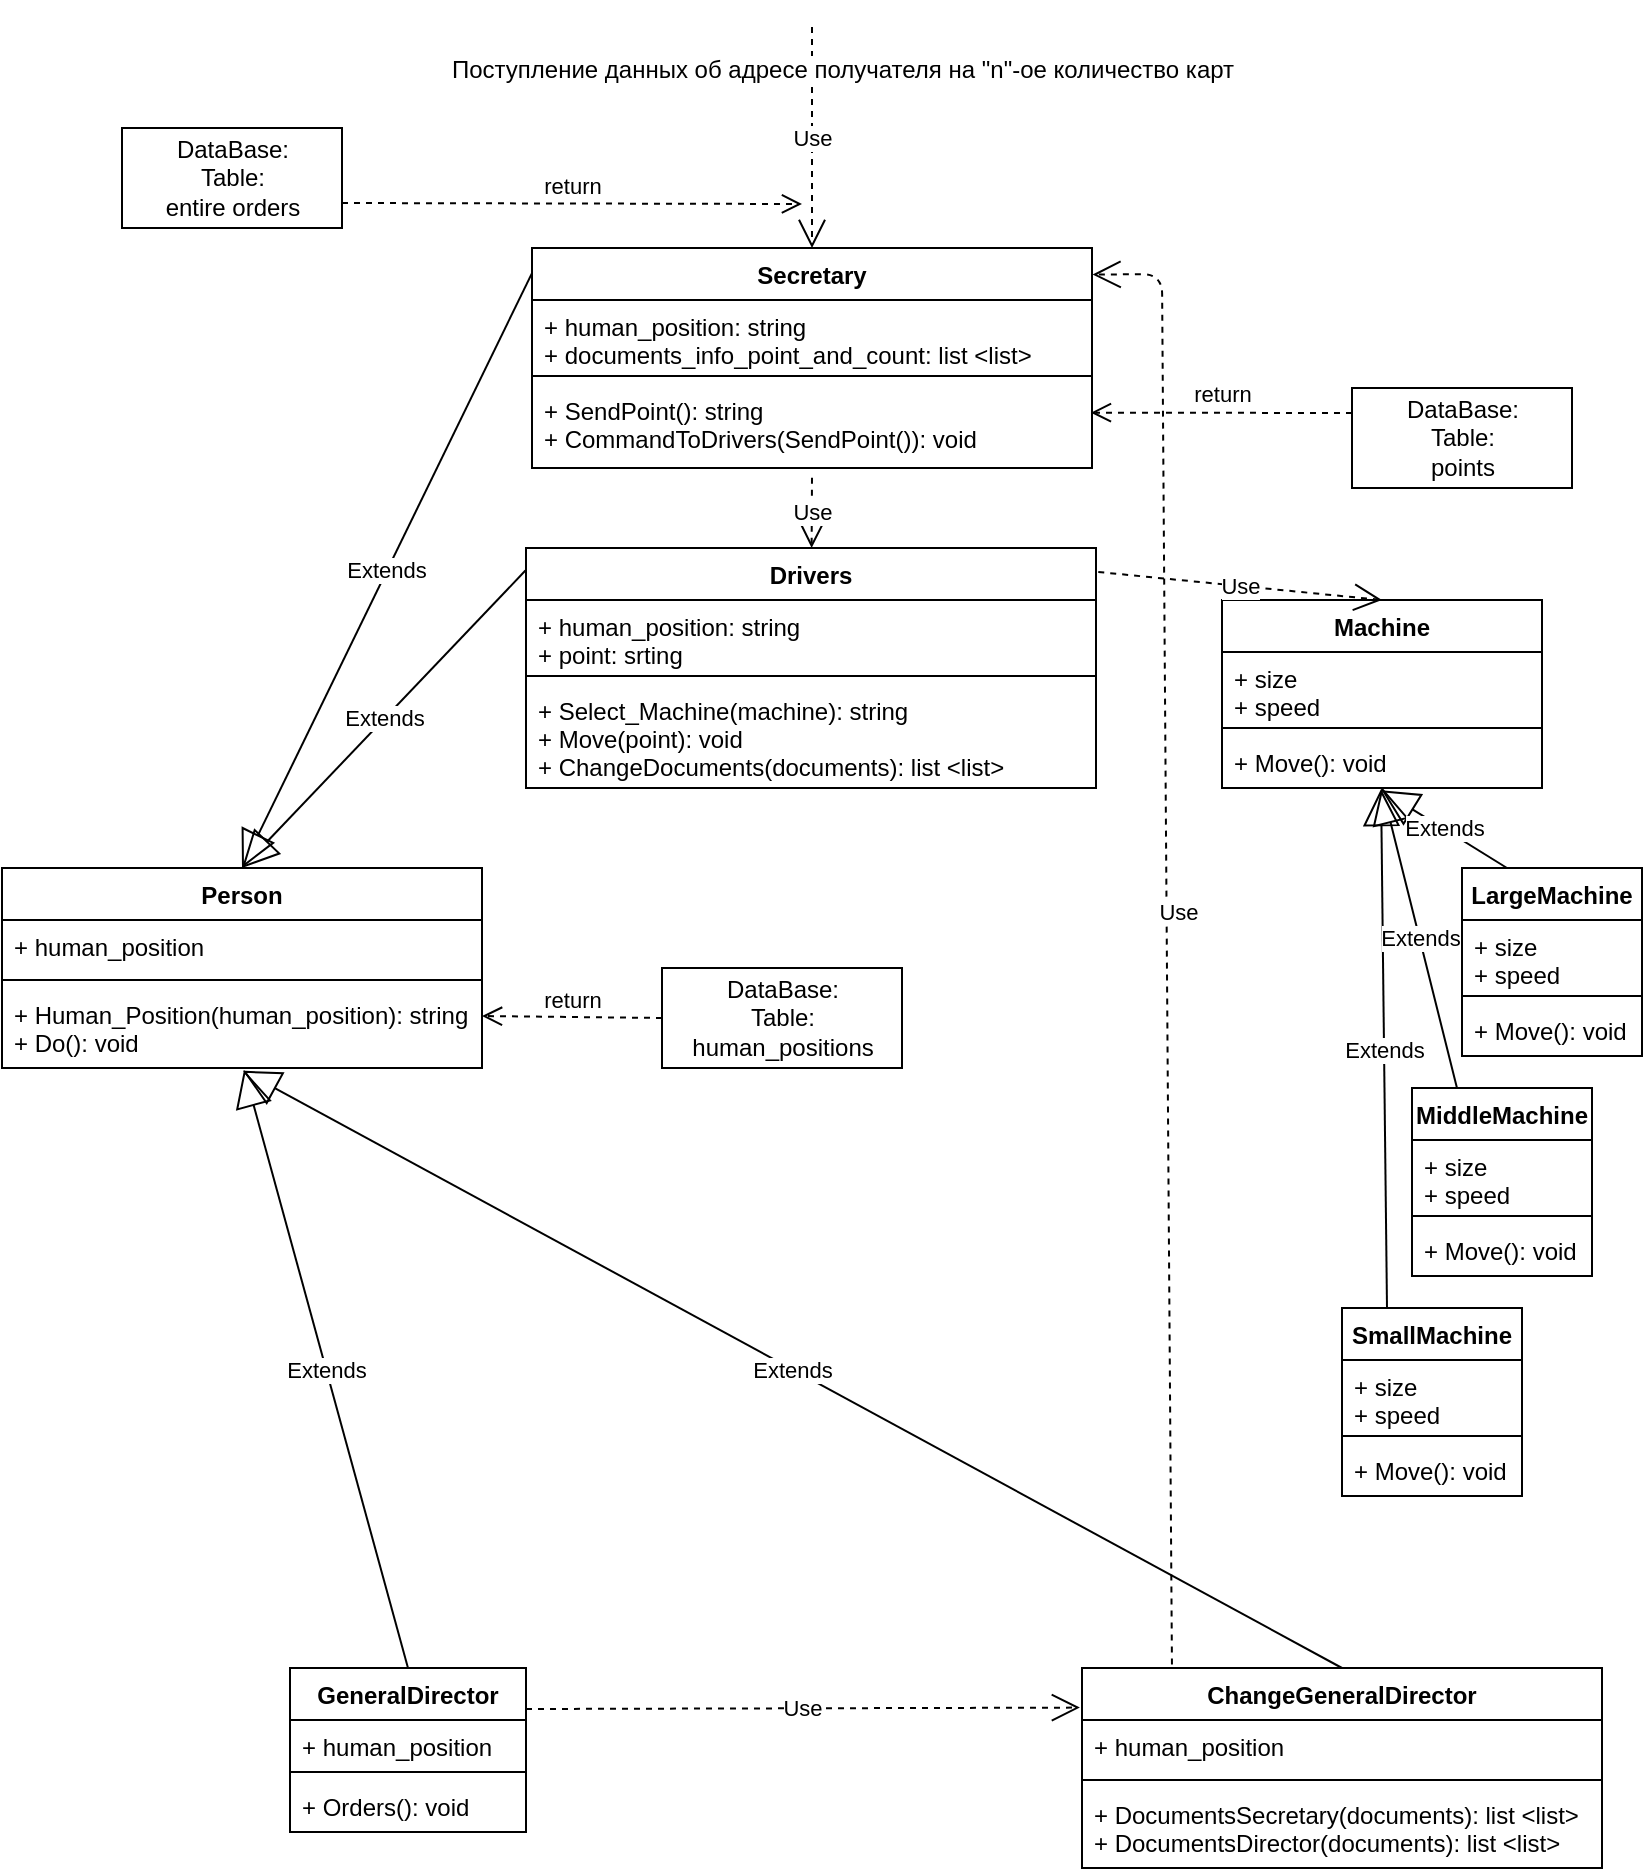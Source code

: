 <mxfile version="12.3.6" type="device" pages="1"><diagram name="Page-1" id="c4acf3e9-155e-7222-9cf6-157b1a14988f"><mxGraphModel dx="1274" dy="933" grid="1" gridSize="10" guides="1" tooltips="1" connect="1" arrows="1" fold="1" page="1" pageScale="1" pageWidth="850" pageHeight="1100" background="#ffffff" math="0" shadow="0"><root><mxCell id="0"/><mxCell id="1" parent="0"/><mxCell id="i5av3oTTm_2UalhIazuj-1" value="Secretary" style="swimlane;fontStyle=1;align=center;verticalAlign=top;childLayout=stackLayout;horizontal=1;startSize=26;horizontalStack=0;resizeParent=1;resizeParentMax=0;resizeLast=0;collapsible=1;marginBottom=0;" vertex="1" parent="1"><mxGeometry x="285" y="130" width="280" height="110" as="geometry"/></mxCell><mxCell id="i5av3oTTm_2UalhIazuj-2" value="+ human_position: string&#10;+ documents_info_point_and_count: list &lt;list&gt;" style="text;strokeColor=none;fillColor=none;align=left;verticalAlign=top;spacingLeft=4;spacingRight=4;overflow=hidden;rotatable=0;points=[[0,0.5],[1,0.5]];portConstraint=eastwest;" vertex="1" parent="i5av3oTTm_2UalhIazuj-1"><mxGeometry y="26" width="280" height="34" as="geometry"/></mxCell><mxCell id="i5av3oTTm_2UalhIazuj-3" value="" style="line;strokeWidth=1;fillColor=none;align=left;verticalAlign=middle;spacingTop=-1;spacingLeft=3;spacingRight=3;rotatable=0;labelPosition=right;points=[];portConstraint=eastwest;" vertex="1" parent="i5av3oTTm_2UalhIazuj-1"><mxGeometry y="60" width="280" height="8" as="geometry"/></mxCell><mxCell id="i5av3oTTm_2UalhIazuj-4" value="+ SendPoint(): string&#10;+ CommandToDrivers(SendPoint()): void" style="text;strokeColor=none;fillColor=none;align=left;verticalAlign=top;spacingLeft=4;spacingRight=4;overflow=hidden;rotatable=0;points=[[0,0.5],[1,0.5]];portConstraint=eastwest;" vertex="1" parent="i5av3oTTm_2UalhIazuj-1"><mxGeometry y="68" width="280" height="42" as="geometry"/></mxCell><mxCell id="i5av3oTTm_2UalhIazuj-5" value="Drivers" style="swimlane;fontStyle=1;align=center;verticalAlign=top;childLayout=stackLayout;horizontal=1;startSize=26;horizontalStack=0;resizeParent=1;resizeParentMax=0;resizeLast=0;collapsible=1;marginBottom=0;" vertex="1" parent="1"><mxGeometry x="282" y="280" width="285" height="120" as="geometry"/></mxCell><mxCell id="i5av3oTTm_2UalhIazuj-6" value="+ human_position: string&#10;+ point: srting" style="text;strokeColor=none;fillColor=none;align=left;verticalAlign=top;spacingLeft=4;spacingRight=4;overflow=hidden;rotatable=0;points=[[0,0.5],[1,0.5]];portConstraint=eastwest;" vertex="1" parent="i5av3oTTm_2UalhIazuj-5"><mxGeometry y="26" width="285" height="34" as="geometry"/></mxCell><mxCell id="i5av3oTTm_2UalhIazuj-7" value="" style="line;strokeWidth=1;fillColor=none;align=left;verticalAlign=middle;spacingTop=-1;spacingLeft=3;spacingRight=3;rotatable=0;labelPosition=right;points=[];portConstraint=eastwest;" vertex="1" parent="i5av3oTTm_2UalhIazuj-5"><mxGeometry y="60" width="285" height="8" as="geometry"/></mxCell><mxCell id="i5av3oTTm_2UalhIazuj-8" value="+ Select_Machine(machine): string&#10;+ Move(point): void&#10;+ ChangeDocuments(documents): list &lt;list&gt;&#10;" style="text;strokeColor=none;fillColor=none;align=left;verticalAlign=top;spacingLeft=4;spacingRight=4;overflow=hidden;rotatable=0;points=[[0,0.5],[1,0.5]];portConstraint=eastwest;" vertex="1" parent="i5av3oTTm_2UalhIazuj-5"><mxGeometry y="68" width="285" height="52" as="geometry"/></mxCell><mxCell id="i5av3oTTm_2UalhIazuj-9" value="Use" style="endArrow=open;endSize=12;dashed=1;html=1;exitX=0.5;exitY=1.115;exitDx=0;exitDy=0;exitPerimeter=0;" edge="1" parent="1" source="i5av3oTTm_2UalhIazuj-4" target="i5av3oTTm_2UalhIazuj-5"><mxGeometry width="160" relative="1" as="geometry"><mxPoint x="395" y="261.5" as="sourcePoint"/><mxPoint x="555" y="261.5" as="targetPoint"/></mxGeometry></mxCell><mxCell id="i5av3oTTm_2UalhIazuj-10" value="DataBase:&lt;br&gt;Table:&lt;br&gt;points" style="html=1;" vertex="1" parent="1"><mxGeometry x="695" y="200" width="110" height="50" as="geometry"/></mxCell><mxCell id="i5av3oTTm_2UalhIazuj-13" value="return" style="html=1;verticalAlign=bottom;endArrow=open;dashed=1;endSize=8;entryX=0.998;entryY=0.341;entryDx=0;entryDy=0;entryPerimeter=0;exitX=0;exitY=0.25;exitDx=0;exitDy=0;" edge="1" parent="1" source="i5av3oTTm_2UalhIazuj-10" target="i5av3oTTm_2UalhIazuj-4"><mxGeometry relative="1" as="geometry"><mxPoint x="660" y="214.5" as="sourcePoint"/><mxPoint x="580" y="214.5" as="targetPoint"/></mxGeometry></mxCell><mxCell id="i5av3oTTm_2UalhIazuj-17" value="Use" style="endArrow=open;endSize=12;dashed=1;html=1;entryX=0.5;entryY=0;entryDx=0;entryDy=0;" edge="1" parent="1" target="i5av3oTTm_2UalhIazuj-1"><mxGeometry width="160" relative="1" as="geometry"><mxPoint x="425" y="19.5" as="sourcePoint"/><mxPoint x="585" y="19.5" as="targetPoint"/></mxGeometry></mxCell><mxCell id="i5av3oTTm_2UalhIazuj-18" value="Поступление данных об адресе получателя на &quot;n&quot;-ое количество карт" style="text;html=1;align=center;verticalAlign=middle;resizable=0;points=[];;labelBackgroundColor=#ffffff;" vertex="1" connectable="0" parent="i5av3oTTm_2UalhIazuj-17"><mxGeometry x="-0.394" relative="1" as="geometry"><mxPoint x="15" y="-12.5" as="offset"/></mxGeometry></mxCell><mxCell id="i5av3oTTm_2UalhIazuj-19" value="DataBase:&lt;br&gt;Table:&lt;br&gt;human_positions" style="html=1;" vertex="1" parent="1"><mxGeometry x="350" y="490" width="120" height="50" as="geometry"/></mxCell><mxCell id="i5av3oTTm_2UalhIazuj-24" value="Machine" style="swimlane;fontStyle=1;align=center;verticalAlign=top;childLayout=stackLayout;horizontal=1;startSize=26;horizontalStack=0;resizeParent=1;resizeParentMax=0;resizeLast=0;collapsible=1;marginBottom=0;" vertex="1" parent="1"><mxGeometry x="630" y="306" width="160" height="94" as="geometry"/></mxCell><mxCell id="i5av3oTTm_2UalhIazuj-25" value="+ size&#10;+ speed" style="text;strokeColor=none;fillColor=none;align=left;verticalAlign=top;spacingLeft=4;spacingRight=4;overflow=hidden;rotatable=0;points=[[0,0.5],[1,0.5]];portConstraint=eastwest;" vertex="1" parent="i5av3oTTm_2UalhIazuj-24"><mxGeometry y="26" width="160" height="34" as="geometry"/></mxCell><mxCell id="i5av3oTTm_2UalhIazuj-26" value="" style="line;strokeWidth=1;fillColor=none;align=left;verticalAlign=middle;spacingTop=-1;spacingLeft=3;spacingRight=3;rotatable=0;labelPosition=right;points=[];portConstraint=eastwest;" vertex="1" parent="i5av3oTTm_2UalhIazuj-24"><mxGeometry y="60" width="160" height="8" as="geometry"/></mxCell><mxCell id="i5av3oTTm_2UalhIazuj-27" value="+ Move(): void" style="text;strokeColor=none;fillColor=none;align=left;verticalAlign=top;spacingLeft=4;spacingRight=4;overflow=hidden;rotatable=0;points=[[0,0.5],[1,0.5]];portConstraint=eastwest;" vertex="1" parent="i5av3oTTm_2UalhIazuj-24"><mxGeometry y="68" width="160" height="26" as="geometry"/></mxCell><mxCell id="i5av3oTTm_2UalhIazuj-30" value="MiddleMachine" style="swimlane;fontStyle=1;align=center;verticalAlign=top;childLayout=stackLayout;horizontal=1;startSize=26;horizontalStack=0;resizeParent=1;resizeParentMax=0;resizeLast=0;collapsible=1;marginBottom=0;" vertex="1" parent="1"><mxGeometry x="725" y="550" width="90" height="94" as="geometry"/></mxCell><mxCell id="i5av3oTTm_2UalhIazuj-31" value="+ size&#10;+ speed" style="text;strokeColor=none;fillColor=none;align=left;verticalAlign=top;spacingLeft=4;spacingRight=4;overflow=hidden;rotatable=0;points=[[0,0.5],[1,0.5]];portConstraint=eastwest;" vertex="1" parent="i5av3oTTm_2UalhIazuj-30"><mxGeometry y="26" width="90" height="34" as="geometry"/></mxCell><mxCell id="i5av3oTTm_2UalhIazuj-32" value="" style="line;strokeWidth=1;fillColor=none;align=left;verticalAlign=middle;spacingTop=-1;spacingLeft=3;spacingRight=3;rotatable=0;labelPosition=right;points=[];portConstraint=eastwest;" vertex="1" parent="i5av3oTTm_2UalhIazuj-30"><mxGeometry y="60" width="90" height="8" as="geometry"/></mxCell><mxCell id="i5av3oTTm_2UalhIazuj-33" value="+ Move(): void" style="text;strokeColor=none;fillColor=none;align=left;verticalAlign=top;spacingLeft=4;spacingRight=4;overflow=hidden;rotatable=0;points=[[0,0.5],[1,0.5]];portConstraint=eastwest;" vertex="1" parent="i5av3oTTm_2UalhIazuj-30"><mxGeometry y="68" width="90" height="26" as="geometry"/></mxCell><mxCell id="i5av3oTTm_2UalhIazuj-34" value="LargeMachine" style="swimlane;fontStyle=1;align=center;verticalAlign=top;childLayout=stackLayout;horizontal=1;startSize=26;horizontalStack=0;resizeParent=1;resizeParentMax=0;resizeLast=0;collapsible=1;marginBottom=0;" vertex="1" parent="1"><mxGeometry x="750" y="440" width="90" height="94" as="geometry"/></mxCell><mxCell id="i5av3oTTm_2UalhIazuj-35" value="+ size&#10;+ speed" style="text;strokeColor=none;fillColor=none;align=left;verticalAlign=top;spacingLeft=4;spacingRight=4;overflow=hidden;rotatable=0;points=[[0,0.5],[1,0.5]];portConstraint=eastwest;" vertex="1" parent="i5av3oTTm_2UalhIazuj-34"><mxGeometry y="26" width="90" height="34" as="geometry"/></mxCell><mxCell id="i5av3oTTm_2UalhIazuj-36" value="" style="line;strokeWidth=1;fillColor=none;align=left;verticalAlign=middle;spacingTop=-1;spacingLeft=3;spacingRight=3;rotatable=0;labelPosition=right;points=[];portConstraint=eastwest;" vertex="1" parent="i5av3oTTm_2UalhIazuj-34"><mxGeometry y="60" width="90" height="8" as="geometry"/></mxCell><mxCell id="i5av3oTTm_2UalhIazuj-37" value="+ Move(): void" style="text;strokeColor=none;fillColor=none;align=left;verticalAlign=top;spacingLeft=4;spacingRight=4;overflow=hidden;rotatable=0;points=[[0,0.5],[1,0.5]];portConstraint=eastwest;" vertex="1" parent="i5av3oTTm_2UalhIazuj-34"><mxGeometry y="68" width="90" height="26" as="geometry"/></mxCell><mxCell id="i5av3oTTm_2UalhIazuj-38" value="SmallMachine" style="swimlane;fontStyle=1;align=center;verticalAlign=top;childLayout=stackLayout;horizontal=1;startSize=26;horizontalStack=0;resizeParent=1;resizeParentMax=0;resizeLast=0;collapsible=1;marginBottom=0;" vertex="1" parent="1"><mxGeometry x="690" y="660" width="90" height="94" as="geometry"/></mxCell><mxCell id="i5av3oTTm_2UalhIazuj-39" value="+ size&#10;+ speed" style="text;strokeColor=none;fillColor=none;align=left;verticalAlign=top;spacingLeft=4;spacingRight=4;overflow=hidden;rotatable=0;points=[[0,0.5],[1,0.5]];portConstraint=eastwest;" vertex="1" parent="i5av3oTTm_2UalhIazuj-38"><mxGeometry y="26" width="90" height="34" as="geometry"/></mxCell><mxCell id="i5av3oTTm_2UalhIazuj-40" value="" style="line;strokeWidth=1;fillColor=none;align=left;verticalAlign=middle;spacingTop=-1;spacingLeft=3;spacingRight=3;rotatable=0;labelPosition=right;points=[];portConstraint=eastwest;" vertex="1" parent="i5av3oTTm_2UalhIazuj-38"><mxGeometry y="60" width="90" height="8" as="geometry"/></mxCell><mxCell id="i5av3oTTm_2UalhIazuj-41" value="+ Move(): void" style="text;strokeColor=none;fillColor=none;align=left;verticalAlign=top;spacingLeft=4;spacingRight=4;overflow=hidden;rotatable=0;points=[[0,0.5],[1,0.5]];portConstraint=eastwest;" vertex="1" parent="i5av3oTTm_2UalhIazuj-38"><mxGeometry y="68" width="90" height="26" as="geometry"/></mxCell><mxCell id="i5av3oTTm_2UalhIazuj-42" value="Extends" style="endArrow=block;endSize=16;endFill=0;html=1;exitX=0.25;exitY=0;exitDx=0;exitDy=0;entryX=0.497;entryY=1.021;entryDx=0;entryDy=0;entryPerimeter=0;" edge="1" parent="1" source="i5av3oTTm_2UalhIazuj-38" target="i5av3oTTm_2UalhIazuj-27"><mxGeometry width="160" relative="1" as="geometry"><mxPoint x="440" y="580" as="sourcePoint"/><mxPoint x="600" y="580" as="targetPoint"/></mxGeometry></mxCell><mxCell id="i5av3oTTm_2UalhIazuj-43" value="Extends" style="endArrow=block;endSize=16;endFill=0;html=1;exitX=0.25;exitY=0;exitDx=0;exitDy=0;entryX=0.499;entryY=0.979;entryDx=0;entryDy=0;entryPerimeter=0;" edge="1" parent="1" source="i5av3oTTm_2UalhIazuj-30" target="i5av3oTTm_2UalhIazuj-27"><mxGeometry width="160" relative="1" as="geometry"><mxPoint x="460" y="650" as="sourcePoint"/><mxPoint x="600" y="580" as="targetPoint"/></mxGeometry></mxCell><mxCell id="i5av3oTTm_2UalhIazuj-44" value="Extends" style="endArrow=block;endSize=16;endFill=0;html=1;exitX=0.25;exitY=0;exitDx=0;exitDy=0;entryX=0.499;entryY=1.043;entryDx=0;entryDy=0;entryPerimeter=0;" edge="1" parent="1" source="i5av3oTTm_2UalhIazuj-34" target="i5av3oTTm_2UalhIazuj-27"><mxGeometry width="160" relative="1" as="geometry"><mxPoint x="610" y="650" as="sourcePoint"/><mxPoint x="609.84" y="583.454" as="targetPoint"/></mxGeometry></mxCell><mxCell id="i5av3oTTm_2UalhIazuj-45" value="Use" style="endArrow=open;endSize=12;dashed=1;html=1;exitX=1.004;exitY=0.1;exitDx=0;exitDy=0;exitPerimeter=0;entryX=0.5;entryY=0;entryDx=0;entryDy=0;" edge="1" parent="1" source="i5av3oTTm_2UalhIazuj-5" target="i5av3oTTm_2UalhIazuj-24"><mxGeometry width="160" relative="1" as="geometry"><mxPoint x="330" y="470" as="sourcePoint"/><mxPoint x="490" y="470" as="targetPoint"/></mxGeometry></mxCell><mxCell id="i5av3oTTm_2UalhIazuj-46" value="Person" style="swimlane;fontStyle=1;align=center;verticalAlign=top;childLayout=stackLayout;horizontal=1;startSize=26;horizontalStack=0;resizeParent=1;resizeParentMax=0;resizeLast=0;collapsible=1;marginBottom=0;" vertex="1" parent="1"><mxGeometry x="20" y="440" width="240" height="100" as="geometry"/></mxCell><mxCell id="i5av3oTTm_2UalhIazuj-47" value="+ human_position" style="text;strokeColor=none;fillColor=none;align=left;verticalAlign=top;spacingLeft=4;spacingRight=4;overflow=hidden;rotatable=0;points=[[0,0.5],[1,0.5]];portConstraint=eastwest;" vertex="1" parent="i5av3oTTm_2UalhIazuj-46"><mxGeometry y="26" width="240" height="26" as="geometry"/></mxCell><mxCell id="i5av3oTTm_2UalhIazuj-48" value="" style="line;strokeWidth=1;fillColor=none;align=left;verticalAlign=middle;spacingTop=-1;spacingLeft=3;spacingRight=3;rotatable=0;labelPosition=right;points=[];portConstraint=eastwest;" vertex="1" parent="i5av3oTTm_2UalhIazuj-46"><mxGeometry y="52" width="240" height="8" as="geometry"/></mxCell><mxCell id="i5av3oTTm_2UalhIazuj-49" value="+ Human_Position(human_position): string&#10;+ Do(): void" style="text;strokeColor=none;fillColor=none;align=left;verticalAlign=top;spacingLeft=4;spacingRight=4;overflow=hidden;rotatable=0;points=[[0,0.5],[1,0.5]];portConstraint=eastwest;" vertex="1" parent="i5av3oTTm_2UalhIazuj-46"><mxGeometry y="60" width="240" height="40" as="geometry"/></mxCell><mxCell id="i5av3oTTm_2UalhIazuj-50" value="return" style="html=1;verticalAlign=bottom;endArrow=open;dashed=1;endSize=8;entryX=1;entryY=0.35;entryDx=0;entryDy=0;entryPerimeter=0;exitX=0;exitY=0.5;exitDx=0;exitDy=0;" edge="1" parent="1" source="i5av3oTTm_2UalhIazuj-19" target="i5av3oTTm_2UalhIazuj-49"><mxGeometry relative="1" as="geometry"><mxPoint x="330" y="480" as="sourcePoint"/><mxPoint x="290" y="511.504" as="targetPoint"/></mxGeometry></mxCell><mxCell id="i5av3oTTm_2UalhIazuj-51" value="Extends" style="endArrow=block;endSize=16;endFill=0;html=1;entryX=0.5;entryY=0;entryDx=0;entryDy=0;exitX=-0.001;exitY=0.094;exitDx=0;exitDy=0;exitPerimeter=0;" edge="1" parent="1" source="i5av3oTTm_2UalhIazuj-5" target="i5av3oTTm_2UalhIazuj-46"><mxGeometry width="160" relative="1" as="geometry"><mxPoint x="310" y="210" as="sourcePoint"/><mxPoint x="199.84" y="229.954" as="targetPoint"/></mxGeometry></mxCell><mxCell id="i5av3oTTm_2UalhIazuj-52" value="Extends" style="endArrow=block;endSize=16;endFill=0;html=1;exitX=0;exitY=0.114;exitDx=0;exitDy=0;exitPerimeter=0;" edge="1" parent="1" source="i5av3oTTm_2UalhIazuj-1"><mxGeometry width="160" relative="1" as="geometry"><mxPoint x="270" y="150" as="sourcePoint"/><mxPoint x="140" y="440" as="targetPoint"/></mxGeometry></mxCell><mxCell id="i5av3oTTm_2UalhIazuj-54" value="GeneralDirector" style="swimlane;fontStyle=1;align=center;verticalAlign=top;childLayout=stackLayout;horizontal=1;startSize=26;horizontalStack=0;resizeParent=1;resizeParentMax=0;resizeLast=0;collapsible=1;marginBottom=0;" vertex="1" parent="1"><mxGeometry x="164" y="840" width="118" height="82" as="geometry"/></mxCell><mxCell id="i5av3oTTm_2UalhIazuj-55" value="+ human_position" style="text;strokeColor=none;fillColor=none;align=left;verticalAlign=top;spacingLeft=4;spacingRight=4;overflow=hidden;rotatable=0;points=[[0,0.5],[1,0.5]];portConstraint=eastwest;" vertex="1" parent="i5av3oTTm_2UalhIazuj-54"><mxGeometry y="26" width="118" height="22" as="geometry"/></mxCell><mxCell id="i5av3oTTm_2UalhIazuj-56" value="" style="line;strokeWidth=1;fillColor=none;align=left;verticalAlign=middle;spacingTop=-1;spacingLeft=3;spacingRight=3;rotatable=0;labelPosition=right;points=[];portConstraint=eastwest;" vertex="1" parent="i5av3oTTm_2UalhIazuj-54"><mxGeometry y="48" width="118" height="8" as="geometry"/></mxCell><mxCell id="i5av3oTTm_2UalhIazuj-57" value="+ Orders(): void" style="text;strokeColor=none;fillColor=none;align=left;verticalAlign=top;spacingLeft=4;spacingRight=4;overflow=hidden;rotatable=0;points=[[0,0.5],[1,0.5]];portConstraint=eastwest;" vertex="1" parent="i5av3oTTm_2UalhIazuj-54"><mxGeometry y="56" width="118" height="26" as="geometry"/></mxCell><mxCell id="i5av3oTTm_2UalhIazuj-58" value="ChangeGeneralDirector" style="swimlane;fontStyle=1;align=center;verticalAlign=top;childLayout=stackLayout;horizontal=1;startSize=26;horizontalStack=0;resizeParent=1;resizeParentMax=0;resizeLast=0;collapsible=1;marginBottom=0;" vertex="1" parent="1"><mxGeometry x="560" y="840" width="260" height="100" as="geometry"/></mxCell><mxCell id="i5av3oTTm_2UalhIazuj-59" value="+ human_position" style="text;strokeColor=none;fillColor=none;align=left;verticalAlign=top;spacingLeft=4;spacingRight=4;overflow=hidden;rotatable=0;points=[[0,0.5],[1,0.5]];portConstraint=eastwest;" vertex="1" parent="i5av3oTTm_2UalhIazuj-58"><mxGeometry y="26" width="260" height="26" as="geometry"/></mxCell><mxCell id="i5av3oTTm_2UalhIazuj-60" value="" style="line;strokeWidth=1;fillColor=none;align=left;verticalAlign=middle;spacingTop=-1;spacingLeft=3;spacingRight=3;rotatable=0;labelPosition=right;points=[];portConstraint=eastwest;" vertex="1" parent="i5av3oTTm_2UalhIazuj-58"><mxGeometry y="52" width="260" height="8" as="geometry"/></mxCell><mxCell id="i5av3oTTm_2UalhIazuj-61" value="+ DocumentsSecretary(documents): list &lt;list&gt;&#10;+ DocumentsDirector(documents): list &lt;list&gt;" style="text;strokeColor=none;fillColor=none;align=left;verticalAlign=top;spacingLeft=4;spacingRight=4;overflow=hidden;rotatable=0;points=[[0,0.5],[1,0.5]];portConstraint=eastwest;" vertex="1" parent="i5av3oTTm_2UalhIazuj-58"><mxGeometry y="60" width="260" height="40" as="geometry"/></mxCell><mxCell id="i5av3oTTm_2UalhIazuj-62" value="Use" style="endArrow=open;endSize=12;dashed=1;html=1;exitX=1;exitY=0.25;exitDx=0;exitDy=0;entryX=-0.004;entryY=0.198;entryDx=0;entryDy=0;entryPerimeter=0;" edge="1" parent="1" source="i5av3oTTm_2UalhIazuj-54" target="i5av3oTTm_2UalhIazuj-58"><mxGeometry width="160" relative="1" as="geometry"><mxPoint x="300" y="850" as="sourcePoint"/><mxPoint x="540" y="740" as="targetPoint"/><Array as="points"/></mxGeometry></mxCell><mxCell id="i5av3oTTm_2UalhIazuj-63" value="Use" style="endArrow=open;endSize=12;dashed=1;html=1;exitX=0.173;exitY=-0.017;exitDx=0;exitDy=0;entryX=1.001;entryY=0.121;entryDx=0;entryDy=0;entryPerimeter=0;exitPerimeter=0;" edge="1" parent="1" source="i5av3oTTm_2UalhIazuj-58" target="i5av3oTTm_2UalhIazuj-1"><mxGeometry x="0.032" y="-6" width="160" relative="1" as="geometry"><mxPoint x="292.0" y="870.5" as="sourcePoint"/><mxPoint x="610" y="150" as="targetPoint"/><Array as="points"><mxPoint x="600" y="143"/></Array><mxPoint as="offset"/></mxGeometry></mxCell><mxCell id="i5av3oTTm_2UalhIazuj-66" value="Extends" style="endArrow=block;endSize=16;endFill=0;html=1;exitX=0.5;exitY=0;exitDx=0;exitDy=0;" edge="1" parent="1" source="i5av3oTTm_2UalhIazuj-54"><mxGeometry width="160" relative="1" as="geometry"><mxPoint x="364.715" y="669.78" as="sourcePoint"/><mxPoint x="141" y="541" as="targetPoint"/></mxGeometry></mxCell><mxCell id="i5av3oTTm_2UalhIazuj-67" value="Extends" style="endArrow=block;endSize=16;endFill=0;html=1;exitX=0.5;exitY=0;exitDx=0;exitDy=0;entryX=0.502;entryY=1.035;entryDx=0;entryDy=0;entryPerimeter=0;" edge="1" parent="1" source="i5av3oTTm_2UalhIazuj-58" target="i5av3oTTm_2UalhIazuj-49"><mxGeometry width="160" relative="1" as="geometry"><mxPoint x="233.0" y="850" as="sourcePoint"/><mxPoint x="151" y="551" as="targetPoint"/></mxGeometry></mxCell><mxCell id="i5av3oTTm_2UalhIazuj-68" value="DataBase:&lt;br&gt;Table:&lt;br&gt;entire orders" style="html=1;" vertex="1" parent="1"><mxGeometry x="80" y="70" width="110" height="50" as="geometry"/></mxCell><mxCell id="i5av3oTTm_2UalhIazuj-69" value="return" style="html=1;verticalAlign=bottom;endArrow=open;dashed=1;endSize=8;exitX=1;exitY=0.75;exitDx=0;exitDy=0;" edge="1" parent="1" source="i5av3oTTm_2UalhIazuj-68"><mxGeometry relative="1" as="geometry"><mxPoint x="390.5" y="90" as="sourcePoint"/><mxPoint x="420" y="108" as="targetPoint"/></mxGeometry></mxCell></root></mxGraphModel></diagram></mxfile>
